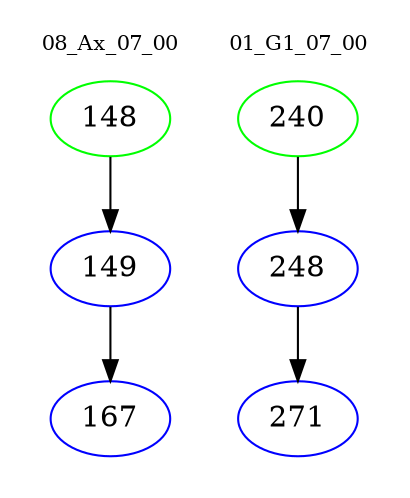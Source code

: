 digraph{
subgraph cluster_0 {
color = white
label = "08_Ax_07_00";
fontsize=10;
T0_148 [label="148", color="green"]
T0_148 -> T0_149 [color="black"]
T0_149 [label="149", color="blue"]
T0_149 -> T0_167 [color="black"]
T0_167 [label="167", color="blue"]
}
subgraph cluster_1 {
color = white
label = "01_G1_07_00";
fontsize=10;
T1_240 [label="240", color="green"]
T1_240 -> T1_248 [color="black"]
T1_248 [label="248", color="blue"]
T1_248 -> T1_271 [color="black"]
T1_271 [label="271", color="blue"]
}
}
